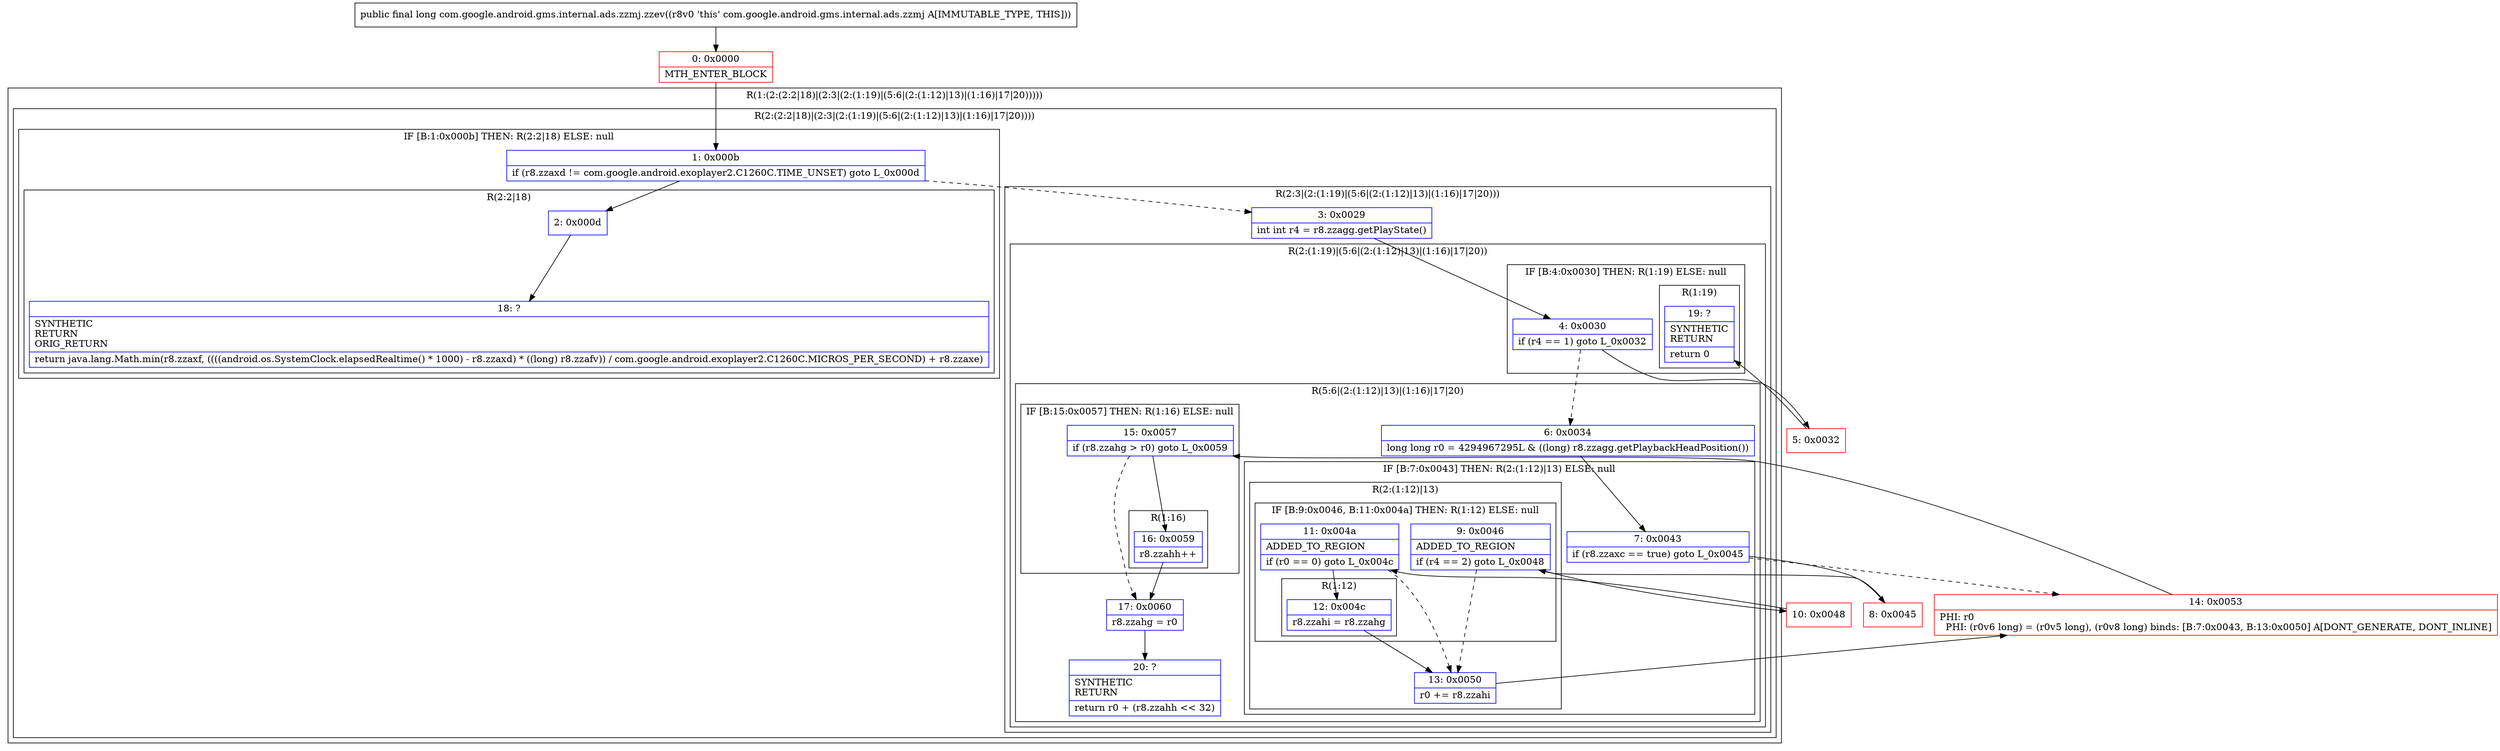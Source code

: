 digraph "CFG forcom.google.android.gms.internal.ads.zzmj.zzev()J" {
subgraph cluster_Region_889587955 {
label = "R(1:(2:(2:2|18)|(2:3|(2:(1:19)|(5:6|(2:(1:12)|13)|(1:16)|17|20)))))";
node [shape=record,color=blue];
subgraph cluster_Region_512652015 {
label = "R(2:(2:2|18)|(2:3|(2:(1:19)|(5:6|(2:(1:12)|13)|(1:16)|17|20))))";
node [shape=record,color=blue];
subgraph cluster_IfRegion_217446813 {
label = "IF [B:1:0x000b] THEN: R(2:2|18) ELSE: null";
node [shape=record,color=blue];
Node_1 [shape=record,label="{1\:\ 0x000b|if (r8.zzaxd != com.google.android.exoplayer2.C1260C.TIME_UNSET) goto L_0x000d\l}"];
subgraph cluster_Region_798044613 {
label = "R(2:2|18)";
node [shape=record,color=blue];
Node_2 [shape=record,label="{2\:\ 0x000d}"];
Node_18 [shape=record,label="{18\:\ ?|SYNTHETIC\lRETURN\lORIG_RETURN\l|return java.lang.Math.min(r8.zzaxf, ((((android.os.SystemClock.elapsedRealtime() * 1000) \- r8.zzaxd) * ((long) r8.zzafv)) \/ com.google.android.exoplayer2.C1260C.MICROS_PER_SECOND) + r8.zzaxe)\l}"];
}
}
subgraph cluster_Region_566462816 {
label = "R(2:3|(2:(1:19)|(5:6|(2:(1:12)|13)|(1:16)|17|20)))";
node [shape=record,color=blue];
Node_3 [shape=record,label="{3\:\ 0x0029|int int r4 = r8.zzagg.getPlayState()\l}"];
subgraph cluster_Region_718665044 {
label = "R(2:(1:19)|(5:6|(2:(1:12)|13)|(1:16)|17|20))";
node [shape=record,color=blue];
subgraph cluster_IfRegion_1149476860 {
label = "IF [B:4:0x0030] THEN: R(1:19) ELSE: null";
node [shape=record,color=blue];
Node_4 [shape=record,label="{4\:\ 0x0030|if (r4 == 1) goto L_0x0032\l}"];
subgraph cluster_Region_1201796075 {
label = "R(1:19)";
node [shape=record,color=blue];
Node_19 [shape=record,label="{19\:\ ?|SYNTHETIC\lRETURN\l|return 0\l}"];
}
}
subgraph cluster_Region_1802408676 {
label = "R(5:6|(2:(1:12)|13)|(1:16)|17|20)";
node [shape=record,color=blue];
Node_6 [shape=record,label="{6\:\ 0x0034|long long r0 = 4294967295L & ((long) r8.zzagg.getPlaybackHeadPosition())\l}"];
subgraph cluster_IfRegion_1690026899 {
label = "IF [B:7:0x0043] THEN: R(2:(1:12)|13) ELSE: null";
node [shape=record,color=blue];
Node_7 [shape=record,label="{7\:\ 0x0043|if (r8.zzaxc == true) goto L_0x0045\l}"];
subgraph cluster_Region_1448844896 {
label = "R(2:(1:12)|13)";
node [shape=record,color=blue];
subgraph cluster_IfRegion_205940051 {
label = "IF [B:9:0x0046, B:11:0x004a] THEN: R(1:12) ELSE: null";
node [shape=record,color=blue];
Node_9 [shape=record,label="{9\:\ 0x0046|ADDED_TO_REGION\l|if (r4 == 2) goto L_0x0048\l}"];
Node_11 [shape=record,label="{11\:\ 0x004a|ADDED_TO_REGION\l|if (r0 == 0) goto L_0x004c\l}"];
subgraph cluster_Region_1115871704 {
label = "R(1:12)";
node [shape=record,color=blue];
Node_12 [shape=record,label="{12\:\ 0x004c|r8.zzahi = r8.zzahg\l}"];
}
}
Node_13 [shape=record,label="{13\:\ 0x0050|r0 += r8.zzahi\l}"];
}
}
subgraph cluster_IfRegion_251627304 {
label = "IF [B:15:0x0057] THEN: R(1:16) ELSE: null";
node [shape=record,color=blue];
Node_15 [shape=record,label="{15\:\ 0x0057|if (r8.zzahg \> r0) goto L_0x0059\l}"];
subgraph cluster_Region_1207495561 {
label = "R(1:16)";
node [shape=record,color=blue];
Node_16 [shape=record,label="{16\:\ 0x0059|r8.zzahh++\l}"];
}
}
Node_17 [shape=record,label="{17\:\ 0x0060|r8.zzahg = r0\l}"];
Node_20 [shape=record,label="{20\:\ ?|SYNTHETIC\lRETURN\l|return r0 + (r8.zzahh \<\< 32)\l}"];
}
}
}
}
}
Node_0 [shape=record,color=red,label="{0\:\ 0x0000|MTH_ENTER_BLOCK\l}"];
Node_5 [shape=record,color=red,label="{5\:\ 0x0032}"];
Node_8 [shape=record,color=red,label="{8\:\ 0x0045}"];
Node_10 [shape=record,color=red,label="{10\:\ 0x0048}"];
Node_14 [shape=record,color=red,label="{14\:\ 0x0053|PHI: r0 \l  PHI: (r0v6 long) = (r0v5 long), (r0v8 long) binds: [B:7:0x0043, B:13:0x0050] A[DONT_GENERATE, DONT_INLINE]\l}"];
MethodNode[shape=record,label="{public final long com.google.android.gms.internal.ads.zzmj.zzev((r8v0 'this' com.google.android.gms.internal.ads.zzmj A[IMMUTABLE_TYPE, THIS])) }"];
MethodNode -> Node_0;
Node_1 -> Node_2;
Node_1 -> Node_3[style=dashed];
Node_2 -> Node_18;
Node_3 -> Node_4;
Node_4 -> Node_5;
Node_4 -> Node_6[style=dashed];
Node_6 -> Node_7;
Node_7 -> Node_8;
Node_7 -> Node_14[style=dashed];
Node_9 -> Node_10;
Node_9 -> Node_13[style=dashed];
Node_11 -> Node_12;
Node_11 -> Node_13[style=dashed];
Node_12 -> Node_13;
Node_13 -> Node_14;
Node_15 -> Node_16;
Node_15 -> Node_17[style=dashed];
Node_16 -> Node_17;
Node_17 -> Node_20;
Node_0 -> Node_1;
Node_5 -> Node_19;
Node_8 -> Node_9;
Node_10 -> Node_11;
Node_14 -> Node_15;
}

